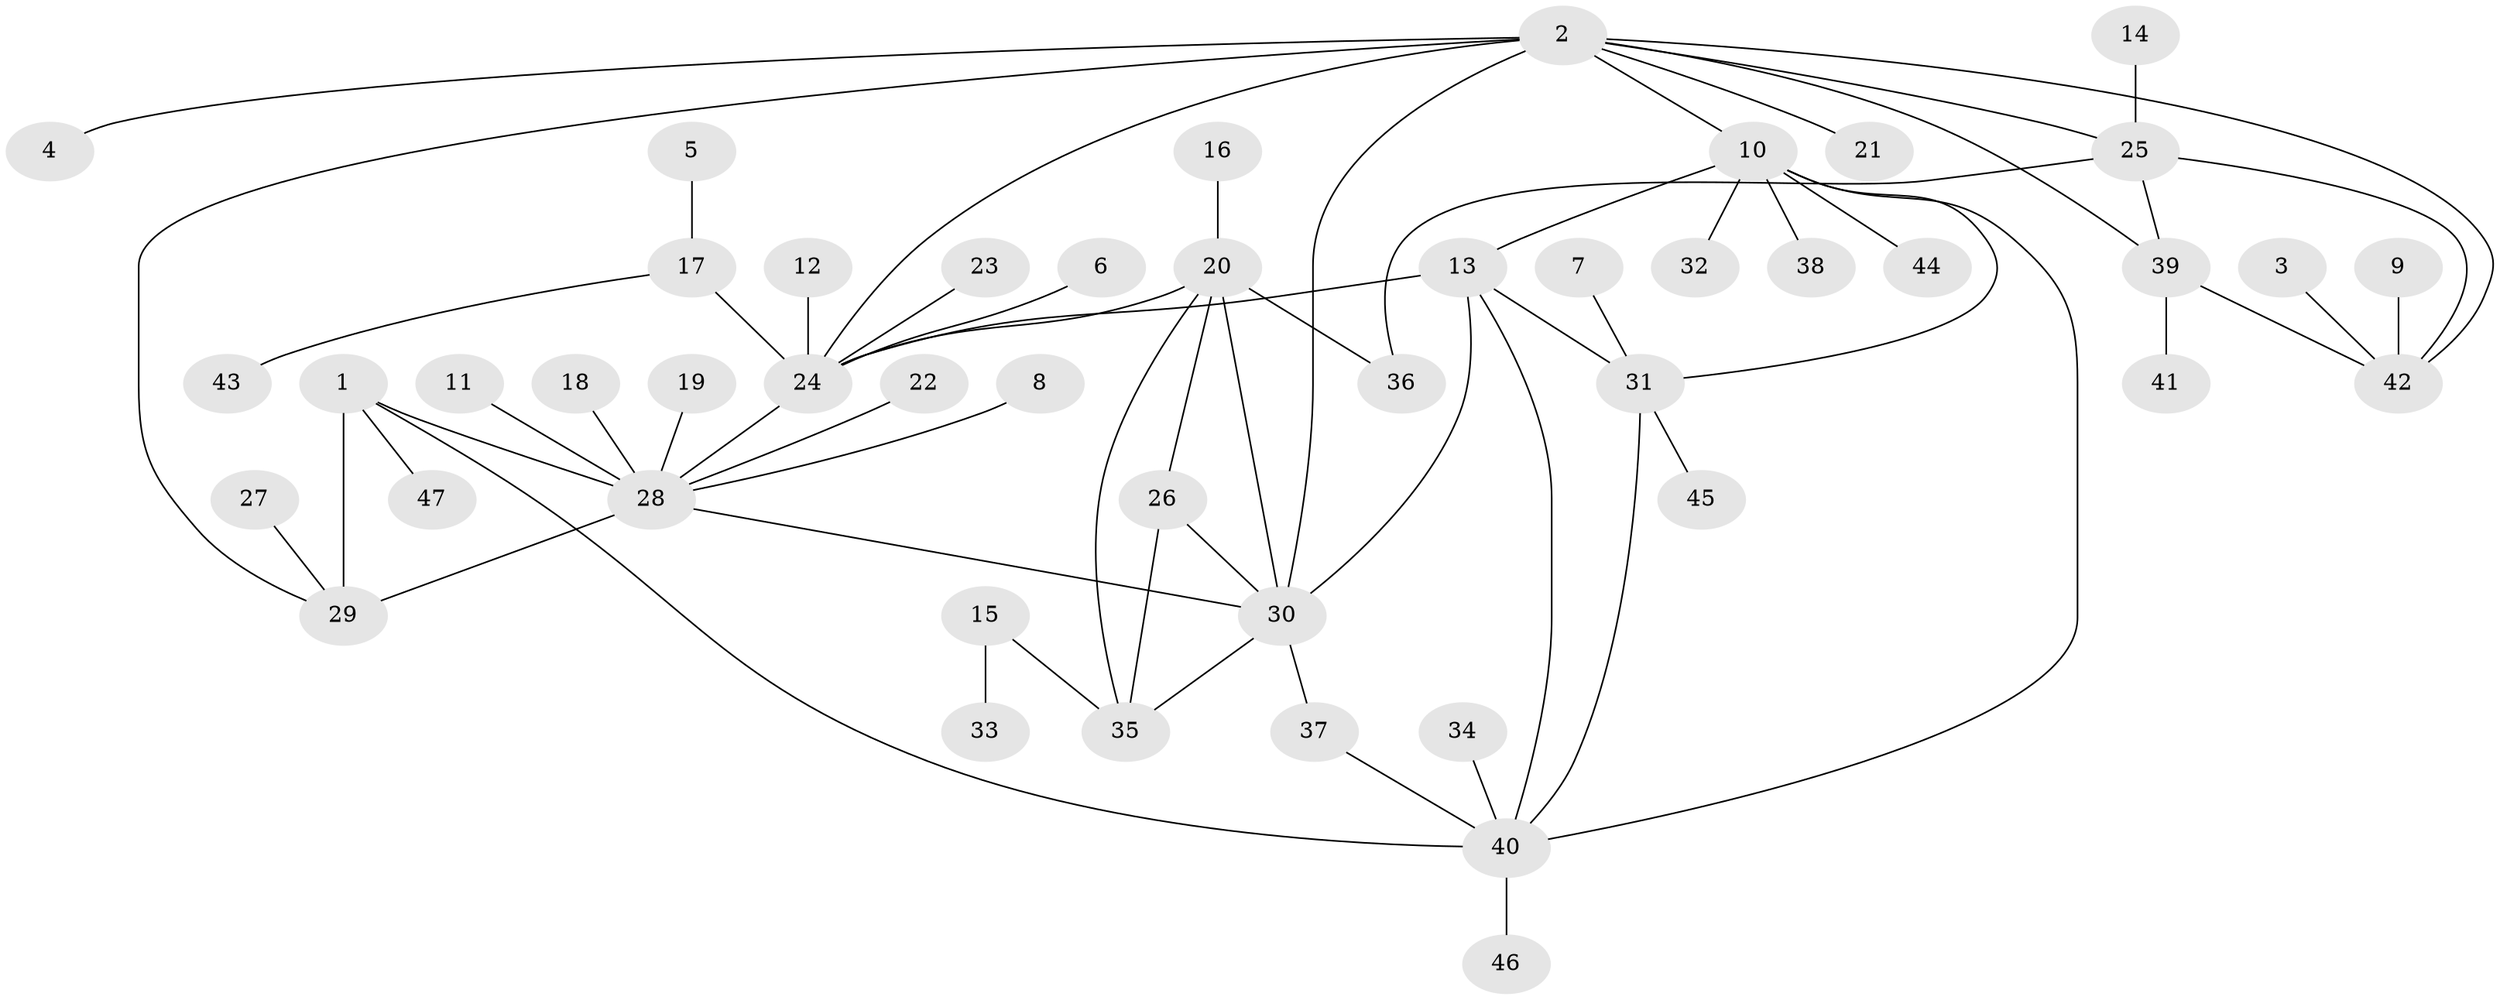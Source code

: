 // original degree distribution, {3: 0.05319148936170213, 5: 0.010638297872340425, 7: 0.0425531914893617, 12: 0.010638297872340425, 6: 0.05319148936170213, 10: 0.02127659574468085, 8: 0.02127659574468085, 4: 0.010638297872340425, 9: 0.02127659574468085, 1: 0.574468085106383, 2: 0.18085106382978725}
// Generated by graph-tools (version 1.1) at 2025/02/03/09/25 03:02:33]
// undirected, 47 vertices, 64 edges
graph export_dot {
graph [start="1"]
  node [color=gray90,style=filled];
  1;
  2;
  3;
  4;
  5;
  6;
  7;
  8;
  9;
  10;
  11;
  12;
  13;
  14;
  15;
  16;
  17;
  18;
  19;
  20;
  21;
  22;
  23;
  24;
  25;
  26;
  27;
  28;
  29;
  30;
  31;
  32;
  33;
  34;
  35;
  36;
  37;
  38;
  39;
  40;
  41;
  42;
  43;
  44;
  45;
  46;
  47;
  1 -- 28 [weight=2.0];
  1 -- 29 [weight=2.0];
  1 -- 40 [weight=1.0];
  1 -- 47 [weight=1.0];
  2 -- 4 [weight=1.0];
  2 -- 10 [weight=1.0];
  2 -- 21 [weight=1.0];
  2 -- 24 [weight=2.0];
  2 -- 25 [weight=1.0];
  2 -- 29 [weight=1.0];
  2 -- 30 [weight=1.0];
  2 -- 39 [weight=1.0];
  2 -- 42 [weight=1.0];
  3 -- 42 [weight=1.0];
  5 -- 17 [weight=1.0];
  6 -- 24 [weight=1.0];
  7 -- 31 [weight=1.0];
  8 -- 28 [weight=1.0];
  9 -- 42 [weight=1.0];
  10 -- 13 [weight=1.0];
  10 -- 31 [weight=1.0];
  10 -- 32 [weight=1.0];
  10 -- 38 [weight=1.0];
  10 -- 40 [weight=1.0];
  10 -- 44 [weight=1.0];
  11 -- 28 [weight=1.0];
  12 -- 24 [weight=1.0];
  13 -- 24 [weight=1.0];
  13 -- 30 [weight=2.0];
  13 -- 31 [weight=1.0];
  13 -- 40 [weight=1.0];
  14 -- 25 [weight=1.0];
  15 -- 33 [weight=1.0];
  15 -- 35 [weight=1.0];
  16 -- 20 [weight=1.0];
  17 -- 24 [weight=4.0];
  17 -- 43 [weight=1.0];
  18 -- 28 [weight=1.0];
  19 -- 28 [weight=1.0];
  20 -- 24 [weight=1.0];
  20 -- 26 [weight=1.0];
  20 -- 30 [weight=1.0];
  20 -- 35 [weight=1.0];
  20 -- 36 [weight=1.0];
  22 -- 28 [weight=1.0];
  23 -- 24 [weight=1.0];
  24 -- 28 [weight=1.0];
  25 -- 36 [weight=1.0];
  25 -- 39 [weight=1.0];
  25 -- 42 [weight=1.0];
  26 -- 30 [weight=1.0];
  26 -- 35 [weight=1.0];
  27 -- 29 [weight=1.0];
  28 -- 29 [weight=1.0];
  28 -- 30 [weight=1.0];
  30 -- 35 [weight=1.0];
  30 -- 37 [weight=1.0];
  31 -- 40 [weight=1.0];
  31 -- 45 [weight=1.0];
  34 -- 40 [weight=1.0];
  37 -- 40 [weight=1.0];
  39 -- 41 [weight=1.0];
  39 -- 42 [weight=1.0];
  40 -- 46 [weight=1.0];
}
